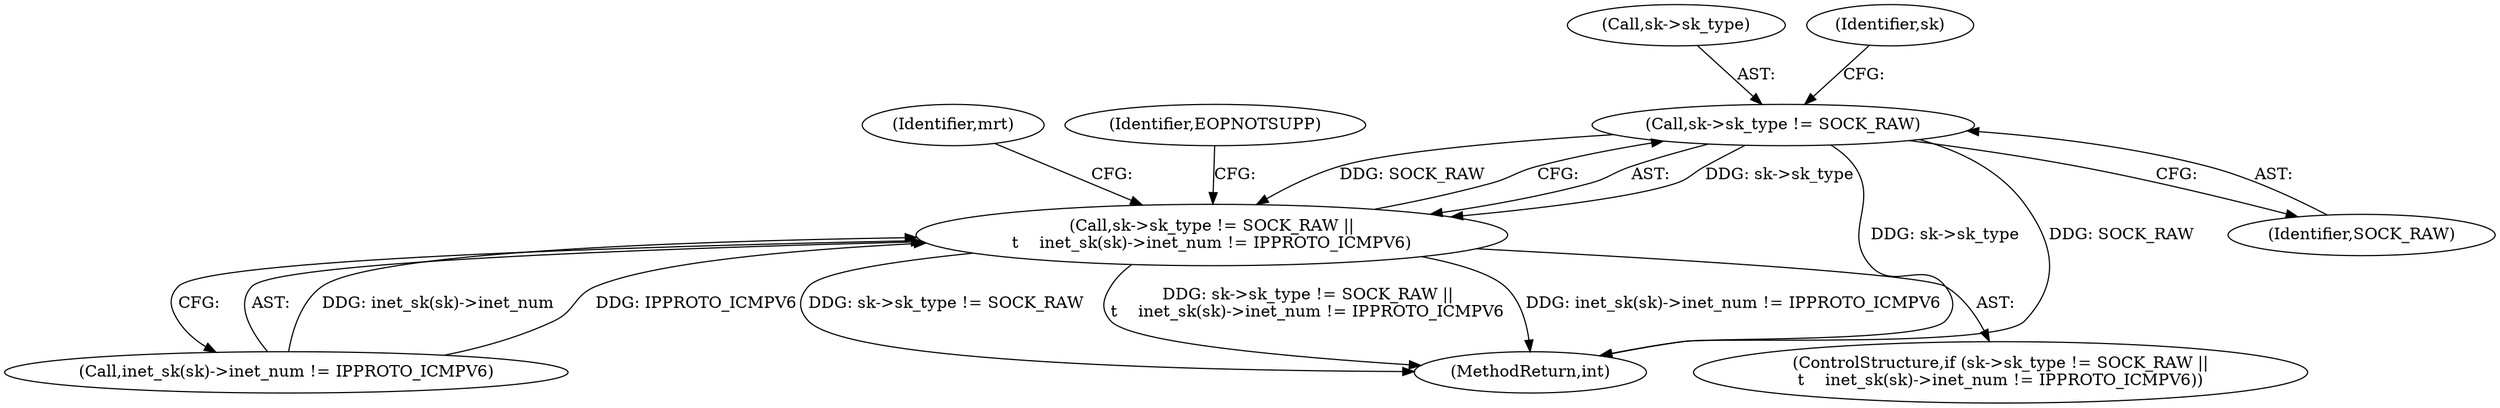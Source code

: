 digraph "0_linux_99253eb750fda6a644d5188fb26c43bad8d5a745_0@pointer" {
"1000126" [label="(Call,sk->sk_type != SOCK_RAW)"];
"1000125" [label="(Call,sk->sk_type != SOCK_RAW ||\n\t    inet_sk(sk)->inet_num != IPPROTO_ICMPV6)"];
"1000142" [label="(Identifier,mrt)"];
"1000126" [label="(Call,sk->sk_type != SOCK_RAW)"];
"1000127" [label="(Call,sk->sk_type)"];
"1000130" [label="(Identifier,SOCK_RAW)"];
"1000139" [label="(Identifier,EOPNOTSUPP)"];
"1000131" [label="(Call,inet_sk(sk)->inet_num != IPPROTO_ICMPV6)"];
"1000470" [label="(MethodReturn,int)"];
"1000125" [label="(Call,sk->sk_type != SOCK_RAW ||\n\t    inet_sk(sk)->inet_num != IPPROTO_ICMPV6)"];
"1000124" [label="(ControlStructure,if (sk->sk_type != SOCK_RAW ||\n\t    inet_sk(sk)->inet_num != IPPROTO_ICMPV6))"];
"1000134" [label="(Identifier,sk)"];
"1000126" -> "1000125"  [label="AST: "];
"1000126" -> "1000130"  [label="CFG: "];
"1000127" -> "1000126"  [label="AST: "];
"1000130" -> "1000126"  [label="AST: "];
"1000134" -> "1000126"  [label="CFG: "];
"1000125" -> "1000126"  [label="CFG: "];
"1000126" -> "1000470"  [label="DDG: SOCK_RAW"];
"1000126" -> "1000470"  [label="DDG: sk->sk_type"];
"1000126" -> "1000125"  [label="DDG: sk->sk_type"];
"1000126" -> "1000125"  [label="DDG: SOCK_RAW"];
"1000125" -> "1000124"  [label="AST: "];
"1000125" -> "1000131"  [label="CFG: "];
"1000131" -> "1000125"  [label="AST: "];
"1000139" -> "1000125"  [label="CFG: "];
"1000142" -> "1000125"  [label="CFG: "];
"1000125" -> "1000470"  [label="DDG: sk->sk_type != SOCK_RAW"];
"1000125" -> "1000470"  [label="DDG: sk->sk_type != SOCK_RAW ||\n\t    inet_sk(sk)->inet_num != IPPROTO_ICMPV6"];
"1000125" -> "1000470"  [label="DDG: inet_sk(sk)->inet_num != IPPROTO_ICMPV6"];
"1000131" -> "1000125"  [label="DDG: inet_sk(sk)->inet_num"];
"1000131" -> "1000125"  [label="DDG: IPPROTO_ICMPV6"];
}
